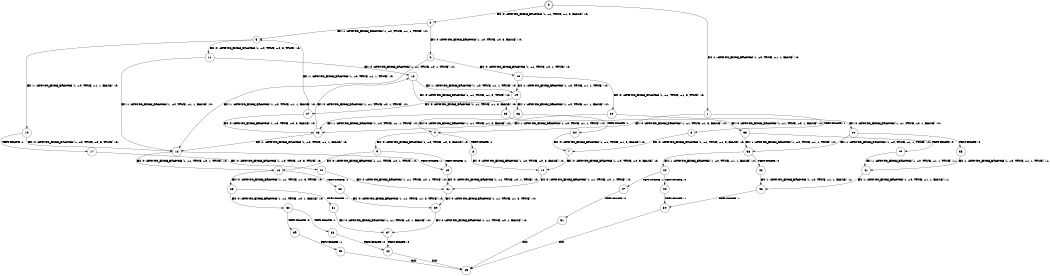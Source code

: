 digraph BCG {
size = "7, 10.5";
center = TRUE;
node [shape = circle];
0 [peripheries = 2];
0 -> 1 [label = "EX !1 !ATOMIC_EXCH_BRANCH (1, +0, TRUE, +1, 1, FALSE) !:0:"];
0 -> 2 [label = "EX !0 !ATOMIC_EXCH_BRANCH (1, +1, TRUE, +1, 3, FALSE) !:0:"];
1 -> 3 [label = "TERMINATE !1"];
1 -> 4 [label = "EX !0 !ATOMIC_EXCH_BRANCH (1, +1, TRUE, +1, 3, FALSE) !:0:"];
2 -> 5 [label = "EX !1 !ATOMIC_EXCH_BRANCH (1, +0, TRUE, +1, 1, TRUE) !:0:"];
2 -> 6 [label = "EX !0 !ATOMIC_EXCH_BRANCH (1, +0, TRUE, +0, 3, FALSE) !:0:"];
3 -> 7 [label = "EX !0 !ATOMIC_EXCH_BRANCH (1, +1, TRUE, +1, 3, FALSE) !:0:"];
4 -> 8 [label = "TERMINATE !1"];
4 -> 9 [label = "EX !0 !ATOMIC_EXCH_BRANCH (1, +0, TRUE, +0, 3, FALSE) !:0:"];
5 -> 10 [label = "EX !1 !ATOMIC_EXCH_BRANCH (1, +0, TRUE, +1, 1, FALSE) !:0:"];
5 -> 11 [label = "EX !0 !ATOMIC_EXCH_BRANCH (1, +0, TRUE, +0, 3, TRUE) !:0:"];
6 -> 12 [label = "EX !1 !ATOMIC_EXCH_BRANCH (1, +0, TRUE, +1, 1, FALSE) !:0:"];
6 -> 13 [label = "EX !0 !ATOMIC_EXCH_BRANCH (1, +1, TRUE, +0, 1, TRUE) !:0:"];
7 -> 14 [label = "EX !0 !ATOMIC_EXCH_BRANCH (1, +0, TRUE, +0, 3, FALSE) !:0:"];
8 -> 14 [label = "EX !0 !ATOMIC_EXCH_BRANCH (1, +0, TRUE, +0, 3, FALSE) !:0:"];
9 -> 15 [label = "TERMINATE !1"];
9 -> 16 [label = "EX !0 !ATOMIC_EXCH_BRANCH (1, +1, TRUE, +0, 1, TRUE) !:0:"];
10 -> 17 [label = "TERMINATE !1"];
10 -> 12 [label = "EX !0 !ATOMIC_EXCH_BRANCH (1, +0, TRUE, +0, 3, TRUE) !:0:"];
11 -> 12 [label = "EX !1 !ATOMIC_EXCH_BRANCH (1, +0, TRUE, +1, 1, FALSE) !:0:"];
11 -> 18 [label = "EX !0 !ATOMIC_EXCH_BRANCH (1, +1, TRUE, +0, 1, TRUE) !:0:"];
12 -> 15 [label = "TERMINATE !1"];
12 -> 16 [label = "EX !0 !ATOMIC_EXCH_BRANCH (1, +1, TRUE, +0, 1, TRUE) !:0:"];
13 -> 19 [label = "EX !1 !ATOMIC_EXCH_BRANCH (1, +0, TRUE, +1, 1, TRUE) !:0:"];
13 -> 20 [label = "EX !0 !ATOMIC_EXCH_BRANCH (1, +1, TRUE, +1, 3, TRUE) !:0:"];
14 -> 21 [label = "EX !0 !ATOMIC_EXCH_BRANCH (1, +1, TRUE, +0, 1, TRUE) !:0:"];
15 -> 21 [label = "EX !0 !ATOMIC_EXCH_BRANCH (1, +1, TRUE, +0, 1, TRUE) !:0:"];
16 -> 22 [label = "TERMINATE !1"];
16 -> 23 [label = "EX !0 !ATOMIC_EXCH_BRANCH (1, +1, TRUE, +1, 3, TRUE) !:0:"];
17 -> 24 [label = "EX !0 !ATOMIC_EXCH_BRANCH (1, +0, TRUE, +0, 3, TRUE) !:0:"];
18 -> 19 [label = "EX !1 !ATOMIC_EXCH_BRANCH (1, +0, TRUE, +1, 1, TRUE) !:0:"];
18 -> 25 [label = "EX !0 !ATOMIC_EXCH_BRANCH (1, +1, TRUE, +1, 3, TRUE) !:0:"];
19 -> 26 [label = "EX !1 !ATOMIC_EXCH_BRANCH (1, +0, TRUE, +1, 1, FALSE) !:0:"];
19 -> 27 [label = "EX !0 !ATOMIC_EXCH_BRANCH (1, +1, TRUE, +1, 3, FALSE) !:0:"];
20 -> 28 [label = "EX !1 !ATOMIC_EXCH_BRANCH (1, +0, TRUE, +1, 1, TRUE) !:0:"];
20 -> 29 [label = "EX !0 !ATOMIC_EXCH_BRANCH (1, +1, TRUE, +0, 1, FALSE) !:0:"];
21 -> 30 [label = "EX !0 !ATOMIC_EXCH_BRANCH (1, +1, TRUE, +1, 3, TRUE) !:0:"];
22 -> 30 [label = "EX !0 !ATOMIC_EXCH_BRANCH (1, +1, TRUE, +1, 3, TRUE) !:0:"];
23 -> 31 [label = "TERMINATE !1"];
23 -> 32 [label = "EX !0 !ATOMIC_EXCH_BRANCH (1, +1, TRUE, +0, 1, FALSE) !:0:"];
24 -> 21 [label = "EX !0 !ATOMIC_EXCH_BRANCH (1, +1, TRUE, +0, 1, TRUE) !:0:"];
25 -> 28 [label = "EX !1 !ATOMIC_EXCH_BRANCH (1, +0, TRUE, +1, 1, TRUE) !:0:"];
25 -> 33 [label = "EX !0 !ATOMIC_EXCH_BRANCH (1, +1, TRUE, +0, 1, FALSE) !:0:"];
26 -> 34 [label = "TERMINATE !1"];
26 -> 4 [label = "EX !0 !ATOMIC_EXCH_BRANCH (1, +1, TRUE, +1, 3, FALSE) !:0:"];
27 -> 5 [label = "EX !1 !ATOMIC_EXCH_BRANCH (1, +0, TRUE, +1, 1, TRUE) !:0:"];
27 -> 28 [label = "EX !0 !ATOMIC_EXCH_BRANCH (1, +0, TRUE, +0, 3, FALSE) !:0:"];
28 -> 12 [label = "EX !1 !ATOMIC_EXCH_BRANCH (1, +0, TRUE, +1, 1, FALSE) !:0:"];
28 -> 18 [label = "EX !0 !ATOMIC_EXCH_BRANCH (1, +1, TRUE, +0, 1, TRUE) !:0:"];
29 -> 35 [label = "TERMINATE !0"];
29 -> 36 [label = "EX !1 !ATOMIC_EXCH_BRANCH (1, +0, TRUE, +1, 1, TRUE) !:0:"];
30 -> 37 [label = "EX !0 !ATOMIC_EXCH_BRANCH (1, +1, TRUE, +0, 1, FALSE) !:0:"];
31 -> 37 [label = "EX !0 !ATOMIC_EXCH_BRANCH (1, +1, TRUE, +0, 1, FALSE) !:0:"];
32 -> 38 [label = "TERMINATE !1"];
32 -> 39 [label = "TERMINATE !0"];
33 -> 40 [label = "TERMINATE !0"];
33 -> 36 [label = "EX !1 !ATOMIC_EXCH_BRANCH (1, +0, TRUE, +1, 1, TRUE) !:0:"];
34 -> 7 [label = "EX !0 !ATOMIC_EXCH_BRANCH (1, +1, TRUE, +1, 3, FALSE) !:0:"];
35 -> 41 [label = "EX !1 !ATOMIC_EXCH_BRANCH (1, +0, TRUE, +1, 1, TRUE) !:1:"];
36 -> 42 [label = "TERMINATE !0"];
36 -> 43 [label = "EX !1 !ATOMIC_EXCH_BRANCH (1, +0, TRUE, +1, 1, FALSE) !:0:"];
37 -> 44 [label = "TERMINATE !0"];
38 -> 44 [label = "TERMINATE !0"];
39 -> 45 [label = "TERMINATE !1"];
40 -> 41 [label = "EX !1 !ATOMIC_EXCH_BRANCH (1, +0, TRUE, +1, 1, TRUE) !:1:"];
41 -> 46 [label = "EX !1 !ATOMIC_EXCH_BRANCH (1, +0, TRUE, +1, 1, FALSE) !:1:"];
42 -> 46 [label = "EX !1 !ATOMIC_EXCH_BRANCH (1, +0, TRUE, +1, 1, FALSE) !:1:"];
43 -> 47 [label = "TERMINATE !1"];
43 -> 48 [label = "TERMINATE !0"];
44 -> 49 [label = "exit"];
45 -> 49 [label = "exit"];
46 -> 50 [label = "TERMINATE !1"];
47 -> 51 [label = "TERMINATE !0"];
48 -> 50 [label = "TERMINATE !1"];
50 -> 49 [label = "exit"];
51 -> 49 [label = "exit"];
}
